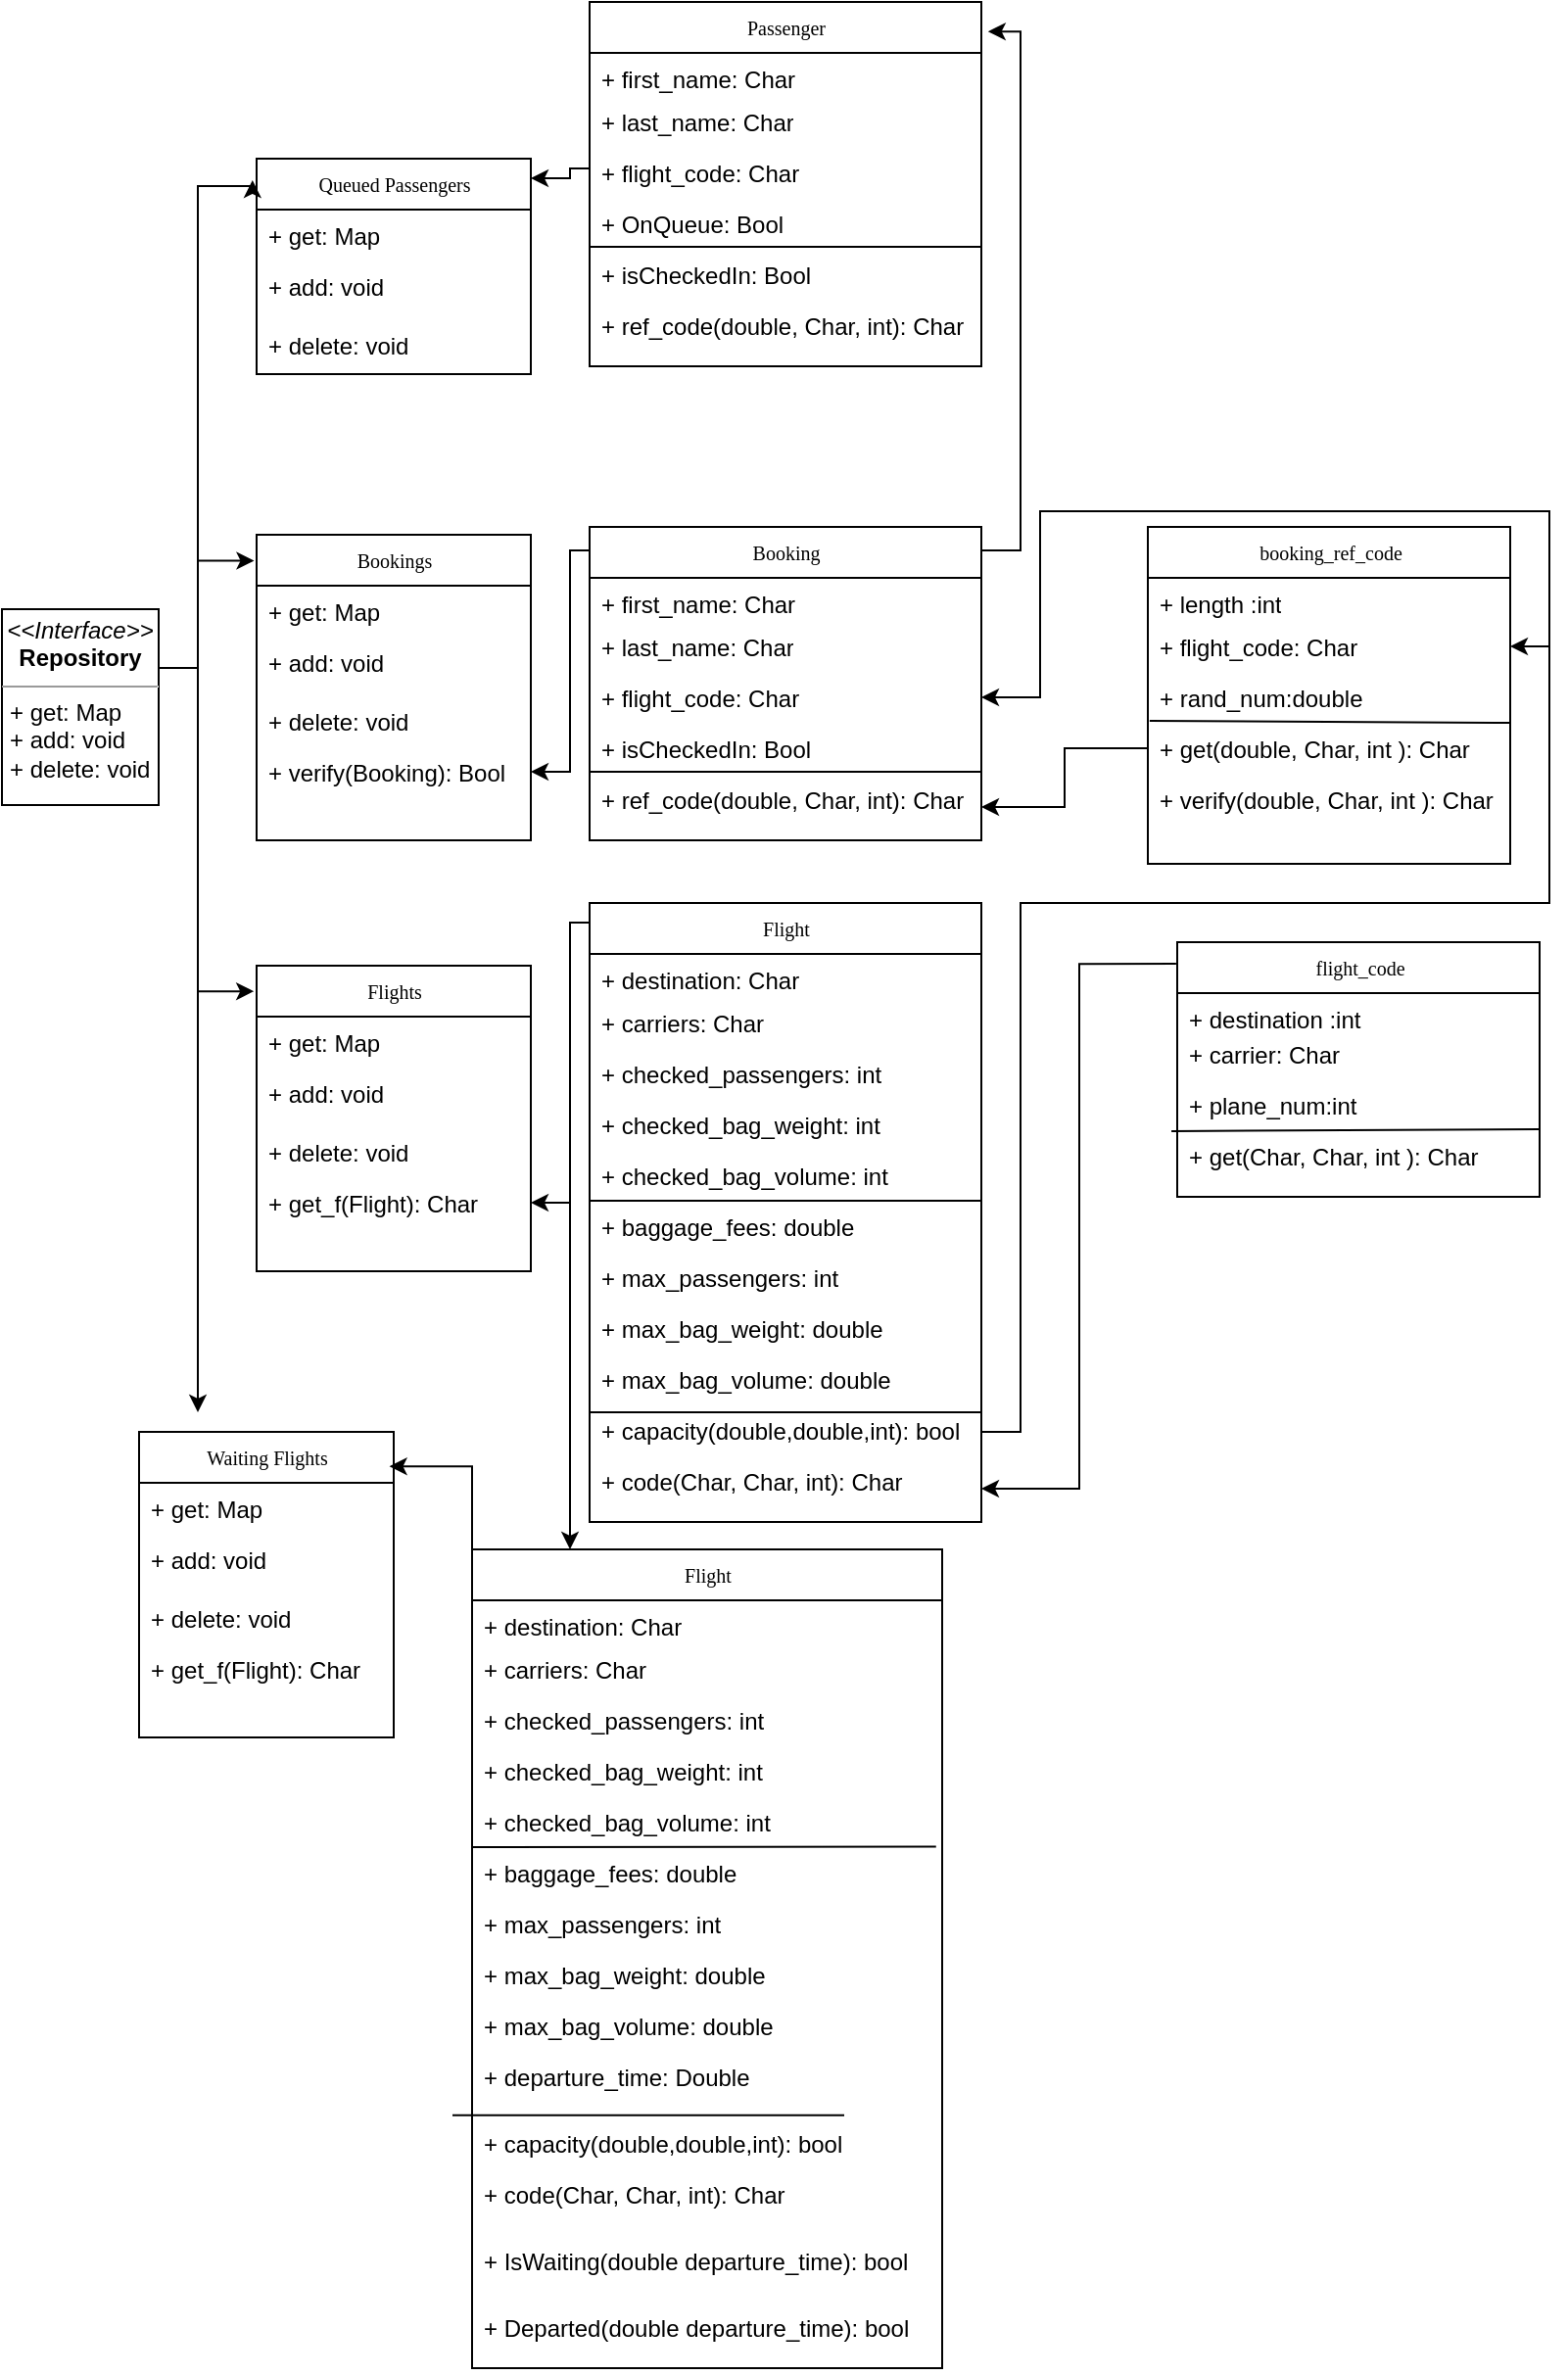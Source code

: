 <mxfile version="24.0.5" type="github">
  <diagram name="Page-1" id="c4acf3e9-155e-7222-9cf6-157b1a14988f">
    <mxGraphModel dx="2680" dy="1183" grid="1" gridSize="10" guides="1" tooltips="1" connect="1" arrows="1" fold="1" page="1" pageScale="1" pageWidth="850" pageHeight="1100" background="none" math="0" shadow="0">
      <root>
        <mxCell id="0" />
        <mxCell id="1" parent="0" />
        <mxCell id="17acba5748e5396b-20" value="Bookings" style="swimlane;html=1;fontStyle=0;childLayout=stackLayout;horizontal=1;startSize=26;fillColor=none;horizontalStack=0;resizeParent=1;resizeLast=0;collapsible=1;marginBottom=0;swimlaneFillColor=#ffffff;rounded=0;shadow=0;comic=0;labelBackgroundColor=none;strokeWidth=1;fontFamily=Verdana;fontSize=10;align=center;" parent="1" vertex="1">
          <mxGeometry x="140" y="322" width="140" height="156" as="geometry" />
        </mxCell>
        <mxCell id="17acba5748e5396b-24" value="+ get: Map" style="text;html=1;strokeColor=none;fillColor=none;align=left;verticalAlign=top;spacingLeft=4;spacingRight=4;whiteSpace=wrap;overflow=hidden;rotatable=0;points=[[0,0.5],[1,0.5]];portConstraint=eastwest;" parent="17acba5748e5396b-20" vertex="1">
          <mxGeometry y="26" width="140" height="26" as="geometry" />
        </mxCell>
        <mxCell id="17acba5748e5396b-26" value="+ add: void&amp;nbsp;" style="text;html=1;strokeColor=none;fillColor=none;align=left;verticalAlign=top;spacingLeft=4;spacingRight=4;whiteSpace=wrap;overflow=hidden;rotatable=0;points=[[0,0.5],[1,0.5]];portConstraint=eastwest;" parent="17acba5748e5396b-20" vertex="1">
          <mxGeometry y="52" width="140" height="30" as="geometry" />
        </mxCell>
        <mxCell id="sd9aR1y3l03FeJ3WjGJI-2" value="+ delete: void&amp;nbsp;" style="text;html=1;strokeColor=none;fillColor=none;align=left;verticalAlign=top;spacingLeft=4;spacingRight=4;whiteSpace=wrap;overflow=hidden;rotatable=0;points=[[0,0.5],[1,0.5]];portConstraint=eastwest;" parent="17acba5748e5396b-20" vertex="1">
          <mxGeometry y="82" width="140" height="26" as="geometry" />
        </mxCell>
        <mxCell id="sd9aR1y3l03FeJ3WjGJI-26" value="+ verify(Booking): Bool&amp;nbsp;" style="text;html=1;strokeColor=none;fillColor=none;align=left;verticalAlign=top;spacingLeft=4;spacingRight=4;whiteSpace=wrap;overflow=hidden;rotatable=0;points=[[0,0.5],[1,0.5]];portConstraint=eastwest;" parent="17acba5748e5396b-20" vertex="1">
          <mxGeometry y="108" width="140" height="26" as="geometry" />
        </mxCell>
        <mxCell id="5d2195bd80daf111-26" style="edgeStyle=orthogonalEdgeStyle;rounded=0;html=1;dashed=1;labelBackgroundColor=none;startFill=0;endArrow=open;endFill=0;endSize=10;fontFamily=Verdana;fontSize=10;" parent="1" edge="1">
          <mxGeometry relative="1" as="geometry">
            <Array as="points" />
            <mxPoint x="640" y="300" as="sourcePoint" />
          </mxGeometry>
        </mxCell>
        <mxCell id="sd9aR1y3l03FeJ3WjGJI-22" style="edgeStyle=orthogonalEdgeStyle;rounded=0;orthogonalLoop=1;jettySize=auto;html=1;exitX=1;exitY=0.25;exitDx=0;exitDy=0;entryX=-0.009;entryY=0.085;entryDx=0;entryDy=0;entryPerimeter=0;" parent="1" source="5d2195bd80daf111-18" target="17acba5748e5396b-20" edge="1">
          <mxGeometry relative="1" as="geometry">
            <Array as="points">
              <mxPoint x="90" y="390" />
              <mxPoint x="110" y="390" />
              <mxPoint x="110" y="335" />
            </Array>
          </mxGeometry>
        </mxCell>
        <mxCell id="5d2195bd80daf111-18" value="&lt;p style=&quot;margin:0px;margin-top:4px;text-align:center;&quot;&gt;&lt;i&gt;&amp;lt;&amp;lt;Interface&amp;gt;&amp;gt;&lt;/i&gt;&lt;br&gt;&lt;b&gt;Repository&lt;br&gt;&lt;/b&gt;&lt;/p&gt;&lt;hr size=&quot;1&quot;&gt;&lt;p style=&quot;margin:0px;margin-left:4px;&quot;&gt;+ get: Map&amp;nbsp;&lt;br&gt;+ add: void&lt;/p&gt;&lt;p style=&quot;margin:0px;margin-left:4px;&quot;&gt;+ delete: void&amp;nbsp;&lt;/p&gt;" style="verticalAlign=top;align=left;overflow=fill;fontSize=12;fontFamily=Helvetica;html=1;rounded=0;shadow=0;comic=0;labelBackgroundColor=none;strokeWidth=1" parent="1" vertex="1">
          <mxGeometry x="10" y="360" width="80" height="100" as="geometry" />
        </mxCell>
        <mxCell id="sd9aR1y3l03FeJ3WjGJI-21" style="edgeStyle=orthogonalEdgeStyle;rounded=0;orthogonalLoop=1;jettySize=auto;html=1;exitX=0;exitY=0;exitDx=0;exitDy=0;entryX=1;entryY=0.5;entryDx=0;entryDy=0;" parent="1" source="sd9aR1y3l03FeJ3WjGJI-3" target="sd9aR1y3l03FeJ3WjGJI-26" edge="1">
          <mxGeometry relative="1" as="geometry">
            <mxPoint x="280.0" y="359" as="targetPoint" />
            <Array as="points">
              <mxPoint x="310" y="330" />
              <mxPoint x="300" y="330" />
              <mxPoint x="300" y="443" />
            </Array>
          </mxGeometry>
        </mxCell>
        <mxCell id="sd9aR1y3l03FeJ3WjGJI-3" value="Booking" style="swimlane;html=1;fontStyle=0;childLayout=stackLayout;horizontal=1;startSize=26;fillColor=none;horizontalStack=0;resizeParent=1;resizeLast=0;collapsible=1;marginBottom=0;swimlaneFillColor=#ffffff;rounded=0;shadow=0;comic=0;labelBackgroundColor=none;strokeWidth=1;fontFamily=Verdana;fontSize=10;align=center;" parent="1" vertex="1">
          <mxGeometry x="310" y="318" width="200" height="160" as="geometry" />
        </mxCell>
        <mxCell id="sd9aR1y3l03FeJ3WjGJI-4" value="+ first_name: Char" style="text;html=1;strokeColor=none;fillColor=none;align=left;verticalAlign=top;spacingLeft=4;spacingRight=4;whiteSpace=wrap;overflow=hidden;rotatable=0;points=[[0,0.5],[1,0.5]];portConstraint=eastwest;" parent="sd9aR1y3l03FeJ3WjGJI-3" vertex="1">
          <mxGeometry y="26" width="200" height="22" as="geometry" />
        </mxCell>
        <mxCell id="sd9aR1y3l03FeJ3WjGJI-5" value="+ last_name: Char" style="text;html=1;strokeColor=none;fillColor=none;align=left;verticalAlign=top;spacingLeft=4;spacingRight=4;whiteSpace=wrap;overflow=hidden;rotatable=0;points=[[0,0.5],[1,0.5]];portConstraint=eastwest;" parent="sd9aR1y3l03FeJ3WjGJI-3" vertex="1">
          <mxGeometry y="48" width="200" height="26" as="geometry" />
        </mxCell>
        <mxCell id="sd9aR1y3l03FeJ3WjGJI-6" value="+ flight_code: Char&amp;nbsp;" style="text;html=1;strokeColor=none;fillColor=none;align=left;verticalAlign=top;spacingLeft=4;spacingRight=4;whiteSpace=wrap;overflow=hidden;rotatable=0;points=[[0,0.5],[1,0.5]];portConstraint=eastwest;" parent="sd9aR1y3l03FeJ3WjGJI-3" vertex="1">
          <mxGeometry y="74" width="200" height="26" as="geometry" />
        </mxCell>
        <mxCell id="sd9aR1y3l03FeJ3WjGJI-7" value="+ isCheckedIn: Bool&amp;nbsp;" style="text;html=1;strokeColor=none;fillColor=none;align=left;verticalAlign=top;spacingLeft=4;spacingRight=4;whiteSpace=wrap;overflow=hidden;rotatable=0;points=[[0,0.5],[1,0.5]];portConstraint=eastwest;" parent="sd9aR1y3l03FeJ3WjGJI-3" vertex="1">
          <mxGeometry y="100" width="200" height="26" as="geometry" />
        </mxCell>
        <mxCell id="sd9aR1y3l03FeJ3WjGJI-65" value="" style="endArrow=none;html=1;rounded=0;" parent="sd9aR1y3l03FeJ3WjGJI-3" edge="1">
          <mxGeometry width="50" height="50" relative="1" as="geometry">
            <mxPoint y="125" as="sourcePoint" />
            <mxPoint x="200" y="125" as="targetPoint" />
          </mxGeometry>
        </mxCell>
        <mxCell id="sd9aR1y3l03FeJ3WjGJI-8" value="+ ref_code(double, Char, int): Char&amp;nbsp;" style="text;html=1;strokeColor=none;fillColor=none;align=left;verticalAlign=top;spacingLeft=4;spacingRight=4;whiteSpace=wrap;overflow=hidden;rotatable=0;points=[[0,0.5],[1,0.5]];portConstraint=eastwest;" parent="sd9aR1y3l03FeJ3WjGJI-3" vertex="1">
          <mxGeometry y="126" width="200" height="34" as="geometry" />
        </mxCell>
        <mxCell id="sd9aR1y3l03FeJ3WjGJI-12" value="booking_ref_code" style="swimlane;html=1;fontStyle=0;childLayout=stackLayout;horizontal=1;startSize=26;fillColor=none;horizontalStack=0;resizeParent=1;resizeLast=0;collapsible=1;marginBottom=0;swimlaneFillColor=#ffffff;rounded=0;shadow=0;comic=0;labelBackgroundColor=none;strokeWidth=1;fontFamily=Verdana;fontSize=10;align=center;" parent="1" vertex="1">
          <mxGeometry x="595" y="318" width="185" height="172" as="geometry" />
        </mxCell>
        <mxCell id="sd9aR1y3l03FeJ3WjGJI-13" value="+ length :int" style="text;html=1;strokeColor=none;fillColor=none;align=left;verticalAlign=top;spacingLeft=4;spacingRight=4;whiteSpace=wrap;overflow=hidden;rotatable=0;points=[[0,0.5],[1,0.5]];portConstraint=eastwest;" parent="sd9aR1y3l03FeJ3WjGJI-12" vertex="1">
          <mxGeometry y="26" width="185" height="22" as="geometry" />
        </mxCell>
        <mxCell id="sd9aR1y3l03FeJ3WjGJI-14" value="+ flight_code: Char&amp;nbsp;" style="text;html=1;strokeColor=none;fillColor=none;align=left;verticalAlign=top;spacingLeft=4;spacingRight=4;whiteSpace=wrap;overflow=hidden;rotatable=0;points=[[0,0.5],[1,0.5]];portConstraint=eastwest;" parent="sd9aR1y3l03FeJ3WjGJI-12" vertex="1">
          <mxGeometry y="48" width="185" height="26" as="geometry" />
        </mxCell>
        <mxCell id="sd9aR1y3l03FeJ3WjGJI-15" value="+ rand_num:double&amp;nbsp;" style="text;html=1;strokeColor=none;fillColor=none;align=left;verticalAlign=top;spacingLeft=4;spacingRight=4;whiteSpace=wrap;overflow=hidden;rotatable=0;points=[[0,0.5],[1,0.5]];portConstraint=eastwest;" parent="sd9aR1y3l03FeJ3WjGJI-12" vertex="1">
          <mxGeometry y="74" width="185" height="26" as="geometry" />
        </mxCell>
        <mxCell id="sd9aR1y3l03FeJ3WjGJI-66" value="" style="endArrow=none;html=1;rounded=0;exitX=0.005;exitY=-0.038;exitDx=0;exitDy=0;exitPerimeter=0;" parent="sd9aR1y3l03FeJ3WjGJI-12" source="sd9aR1y3l03FeJ3WjGJI-16" edge="1">
          <mxGeometry width="50" height="50" relative="1" as="geometry">
            <mxPoint x="-15" y="100" as="sourcePoint" />
            <mxPoint x="185" y="100" as="targetPoint" />
          </mxGeometry>
        </mxCell>
        <mxCell id="sd9aR1y3l03FeJ3WjGJI-16" value="+ get(double, Char, int ): Char&amp;nbsp;" style="text;html=1;strokeColor=none;fillColor=none;align=left;verticalAlign=top;spacingLeft=4;spacingRight=4;whiteSpace=wrap;overflow=hidden;rotatable=0;points=[[0,0.5],[1,0.5]];portConstraint=eastwest;" parent="sd9aR1y3l03FeJ3WjGJI-12" vertex="1">
          <mxGeometry y="100" width="185" height="26" as="geometry" />
        </mxCell>
        <mxCell id="sd9aR1y3l03FeJ3WjGJI-25" value="+ verify(double, Char, int ): Char&amp;nbsp;" style="text;html=1;strokeColor=none;fillColor=none;align=left;verticalAlign=top;spacingLeft=4;spacingRight=4;whiteSpace=wrap;overflow=hidden;rotatable=0;points=[[0,0.5],[1,0.5]];portConstraint=eastwest;" parent="sd9aR1y3l03FeJ3WjGJI-12" vertex="1">
          <mxGeometry y="126" width="185" height="26" as="geometry" />
        </mxCell>
        <mxCell id="sd9aR1y3l03FeJ3WjGJI-20" style="edgeStyle=orthogonalEdgeStyle;rounded=0;orthogonalLoop=1;jettySize=auto;html=1;exitX=0;exitY=0.5;exitDx=0;exitDy=0;entryX=1;entryY=0.5;entryDx=0;entryDy=0;" parent="1" source="sd9aR1y3l03FeJ3WjGJI-16" target="sd9aR1y3l03FeJ3WjGJI-8" edge="1">
          <mxGeometry relative="1" as="geometry" />
        </mxCell>
        <mxCell id="sd9aR1y3l03FeJ3WjGJI-32" value="Flights" style="swimlane;html=1;fontStyle=0;childLayout=stackLayout;horizontal=1;startSize=26;fillColor=none;horizontalStack=0;resizeParent=1;resizeLast=0;collapsible=1;marginBottom=0;swimlaneFillColor=#ffffff;rounded=0;shadow=0;comic=0;labelBackgroundColor=none;strokeWidth=1;fontFamily=Verdana;fontSize=10;align=center;" parent="1" vertex="1">
          <mxGeometry x="140" y="542" width="140" height="156" as="geometry" />
        </mxCell>
        <mxCell id="sd9aR1y3l03FeJ3WjGJI-33" value="+ get: Map" style="text;html=1;strokeColor=none;fillColor=none;align=left;verticalAlign=top;spacingLeft=4;spacingRight=4;whiteSpace=wrap;overflow=hidden;rotatable=0;points=[[0,0.5],[1,0.5]];portConstraint=eastwest;" parent="sd9aR1y3l03FeJ3WjGJI-32" vertex="1">
          <mxGeometry y="26" width="140" height="26" as="geometry" />
        </mxCell>
        <mxCell id="sd9aR1y3l03FeJ3WjGJI-34" value="+ add: void&amp;nbsp;" style="text;html=1;strokeColor=none;fillColor=none;align=left;verticalAlign=top;spacingLeft=4;spacingRight=4;whiteSpace=wrap;overflow=hidden;rotatable=0;points=[[0,0.5],[1,0.5]];portConstraint=eastwest;" parent="sd9aR1y3l03FeJ3WjGJI-32" vertex="1">
          <mxGeometry y="52" width="140" height="30" as="geometry" />
        </mxCell>
        <mxCell id="sd9aR1y3l03FeJ3WjGJI-35" value="+ delete: void&amp;nbsp;" style="text;html=1;strokeColor=none;fillColor=none;align=left;verticalAlign=top;spacingLeft=4;spacingRight=4;whiteSpace=wrap;overflow=hidden;rotatable=0;points=[[0,0.5],[1,0.5]];portConstraint=eastwest;" parent="sd9aR1y3l03FeJ3WjGJI-32" vertex="1">
          <mxGeometry y="82" width="140" height="26" as="geometry" />
        </mxCell>
        <mxCell id="sd9aR1y3l03FeJ3WjGJI-36" value="+ get_f(Flight): Char&amp;nbsp;" style="text;html=1;strokeColor=none;fillColor=none;align=left;verticalAlign=top;spacingLeft=4;spacingRight=4;whiteSpace=wrap;overflow=hidden;rotatable=0;points=[[0,0.5],[1,0.5]];portConstraint=eastwest;" parent="sd9aR1y3l03FeJ3WjGJI-32" vertex="1">
          <mxGeometry y="108" width="140" height="26" as="geometry" />
        </mxCell>
        <mxCell id="sd9aR1y3l03FeJ3WjGJI-37" style="edgeStyle=orthogonalEdgeStyle;rounded=0;orthogonalLoop=1;jettySize=auto;html=1;exitX=0;exitY=0.045;exitDx=0;exitDy=0;entryX=1;entryY=0.5;entryDx=0;entryDy=0;exitPerimeter=0;" parent="1" source="sd9aR1y3l03FeJ3WjGJI-38" target="sd9aR1y3l03FeJ3WjGJI-36" edge="1">
          <mxGeometry relative="1" as="geometry">
            <mxPoint x="280.0" y="421" as="targetPoint" />
            <Array as="points">
              <mxPoint x="300" y="520" />
              <mxPoint x="300" y="663" />
            </Array>
          </mxGeometry>
        </mxCell>
        <mxCell id="sd9aR1y3l03FeJ3WjGJI-38" value="Flight" style="swimlane;html=1;fontStyle=0;childLayout=stackLayout;horizontal=1;startSize=26;fillColor=none;horizontalStack=0;resizeParent=1;resizeLast=0;collapsible=1;marginBottom=0;swimlaneFillColor=#ffffff;rounded=0;shadow=0;comic=0;labelBackgroundColor=none;strokeWidth=1;fontFamily=Verdana;fontSize=10;align=center;" parent="1" vertex="1">
          <mxGeometry x="310" y="510" width="200" height="316" as="geometry" />
        </mxCell>
        <mxCell id="sd9aR1y3l03FeJ3WjGJI-39" value="+ destination&lt;span style=&quot;background-color: initial;&quot;&gt;: Char&lt;/span&gt;" style="text;html=1;strokeColor=none;fillColor=none;align=left;verticalAlign=top;spacingLeft=4;spacingRight=4;whiteSpace=wrap;overflow=hidden;rotatable=0;points=[[0,0.5],[1,0.5]];portConstraint=eastwest;" parent="sd9aR1y3l03FeJ3WjGJI-38" vertex="1">
          <mxGeometry y="26" width="200" height="22" as="geometry" />
        </mxCell>
        <mxCell id="sd9aR1y3l03FeJ3WjGJI-40" value="+ carriers: Char" style="text;html=1;strokeColor=none;fillColor=none;align=left;verticalAlign=top;spacingLeft=4;spacingRight=4;whiteSpace=wrap;overflow=hidden;rotatable=0;points=[[0,0.5],[1,0.5]];portConstraint=eastwest;" parent="sd9aR1y3l03FeJ3WjGJI-38" vertex="1">
          <mxGeometry y="48" width="200" height="26" as="geometry" />
        </mxCell>
        <mxCell id="sd9aR1y3l03FeJ3WjGJI-89" value="+ checked_passengers&lt;span style=&quot;background-color: initial;&quot;&gt;: int&amp;nbsp;&lt;/span&gt;" style="text;html=1;strokeColor=none;fillColor=none;align=left;verticalAlign=top;spacingLeft=4;spacingRight=4;whiteSpace=wrap;overflow=hidden;rotatable=0;points=[[0,0.5],[1,0.5]];portConstraint=eastwest;" parent="sd9aR1y3l03FeJ3WjGJI-38" vertex="1">
          <mxGeometry y="74" width="200" height="26" as="geometry" />
        </mxCell>
        <mxCell id="sd9aR1y3l03FeJ3WjGJI-90" value="+ checked_bag_weight&lt;span style=&quot;background-color: initial;&quot;&gt;: int&amp;nbsp;&lt;/span&gt;" style="text;html=1;strokeColor=none;fillColor=none;align=left;verticalAlign=top;spacingLeft=4;spacingRight=4;whiteSpace=wrap;overflow=hidden;rotatable=0;points=[[0,0.5],[1,0.5]];portConstraint=eastwest;" parent="sd9aR1y3l03FeJ3WjGJI-38" vertex="1">
          <mxGeometry y="100" width="200" height="26" as="geometry" />
        </mxCell>
        <mxCell id="sd9aR1y3l03FeJ3WjGJI-96" value="+ checked_bag_volume&lt;span style=&quot;background-color: initial;&quot;&gt;: int&amp;nbsp;&lt;/span&gt;" style="text;html=1;strokeColor=none;fillColor=none;align=left;verticalAlign=top;spacingLeft=4;spacingRight=4;whiteSpace=wrap;overflow=hidden;rotatable=0;points=[[0,0.5],[1,0.5]];portConstraint=eastwest;" parent="sd9aR1y3l03FeJ3WjGJI-38" vertex="1">
          <mxGeometry y="126" width="200" height="26" as="geometry" />
        </mxCell>
        <mxCell id="sd9aR1y3l03FeJ3WjGJI-91" value="+ baggage_fees&lt;span style=&quot;background-color: initial;&quot;&gt;: double&amp;nbsp;&lt;/span&gt;" style="text;html=1;strokeColor=none;fillColor=none;align=left;verticalAlign=top;spacingLeft=4;spacingRight=4;whiteSpace=wrap;overflow=hidden;rotatable=0;points=[[0,0.5],[1,0.5]];portConstraint=eastwest;" parent="sd9aR1y3l03FeJ3WjGJI-38" vertex="1">
          <mxGeometry y="152" width="200" height="26" as="geometry" />
        </mxCell>
        <mxCell id="sd9aR1y3l03FeJ3WjGJI-41" value="+&amp;nbsp;max_passengers&lt;span style=&quot;background-color: initial;&quot;&gt;: int&amp;nbsp;&lt;/span&gt;" style="text;html=1;strokeColor=none;fillColor=none;align=left;verticalAlign=top;spacingLeft=4;spacingRight=4;whiteSpace=wrap;overflow=hidden;rotatable=0;points=[[0,0.5],[1,0.5]];portConstraint=eastwest;" parent="sd9aR1y3l03FeJ3WjGJI-38" vertex="1">
          <mxGeometry y="178" width="200" height="26" as="geometry" />
        </mxCell>
        <mxCell id="sd9aR1y3l03FeJ3WjGJI-53" value="+&amp;nbsp;max_bag_weight&lt;span style=&quot;background-color: initial;&quot;&gt;: double&amp;nbsp;&lt;/span&gt;" style="text;html=1;strokeColor=none;fillColor=none;align=left;verticalAlign=top;spacingLeft=4;spacingRight=4;whiteSpace=wrap;overflow=hidden;rotatable=0;points=[[0,0.5],[1,0.5]];portConstraint=eastwest;" parent="sd9aR1y3l03FeJ3WjGJI-38" vertex="1">
          <mxGeometry y="204" width="200" height="26" as="geometry" />
        </mxCell>
        <mxCell id="sd9aR1y3l03FeJ3WjGJI-42" value="+&amp;nbsp;max_bag_volume&lt;span style=&quot;background-color: initial;&quot;&gt;: double&amp;nbsp;&lt;/span&gt;" style="text;html=1;strokeColor=none;fillColor=none;align=left;verticalAlign=top;spacingLeft=4;spacingRight=4;whiteSpace=wrap;overflow=hidden;rotatable=0;points=[[0,0.5],[1,0.5]];portConstraint=eastwest;" parent="sd9aR1y3l03FeJ3WjGJI-38" vertex="1">
          <mxGeometry y="230" width="200" height="26" as="geometry" />
        </mxCell>
        <mxCell id="sd9aR1y3l03FeJ3WjGJI-64" value="" style="endArrow=none;html=1;rounded=0;" parent="sd9aR1y3l03FeJ3WjGJI-38" edge="1">
          <mxGeometry width="50" height="50" relative="1" as="geometry">
            <mxPoint y="260" as="sourcePoint" />
            <mxPoint x="200" y="260" as="targetPoint" />
          </mxGeometry>
        </mxCell>
        <mxCell id="sd9aR1y3l03FeJ3WjGJI-62" value="+ capacity(double,double,int)&lt;span style=&quot;background-color: initial;&quot;&gt;: bool&amp;nbsp;&lt;/span&gt;" style="text;html=1;strokeColor=none;fillColor=none;align=left;verticalAlign=top;spacingLeft=4;spacingRight=4;whiteSpace=wrap;overflow=hidden;rotatable=0;points=[[0,0.5],[1,0.5]];portConstraint=eastwest;" parent="sd9aR1y3l03FeJ3WjGJI-38" vertex="1">
          <mxGeometry y="256" width="200" height="26" as="geometry" />
        </mxCell>
        <mxCell id="sd9aR1y3l03FeJ3WjGJI-63" value="" style="endArrow=none;html=1;rounded=0;" parent="sd9aR1y3l03FeJ3WjGJI-38" edge="1">
          <mxGeometry width="50" height="50" relative="1" as="geometry">
            <mxPoint y="152" as="sourcePoint" />
            <mxPoint x="200" y="152" as="targetPoint" />
          </mxGeometry>
        </mxCell>
        <mxCell id="sd9aR1y3l03FeJ3WjGJI-43" value="+ code(Char, Char, int): Char&amp;nbsp;" style="text;html=1;strokeColor=none;fillColor=none;align=left;verticalAlign=top;spacingLeft=4;spacingRight=4;whiteSpace=wrap;overflow=hidden;rotatable=0;points=[[0,0.5],[1,0.5]];portConstraint=eastwest;" parent="sd9aR1y3l03FeJ3WjGJI-38" vertex="1">
          <mxGeometry y="282" width="200" height="34" as="geometry" />
        </mxCell>
        <mxCell id="sd9aR1y3l03FeJ3WjGJI-50" style="edgeStyle=orthogonalEdgeStyle;rounded=0;orthogonalLoop=1;jettySize=auto;html=1;exitX=1;exitY=0.25;exitDx=0;exitDy=0;entryX=-0.01;entryY=0.084;entryDx=0;entryDy=0;entryPerimeter=0;" parent="1" source="5d2195bd80daf111-18" target="sd9aR1y3l03FeJ3WjGJI-32" edge="1">
          <mxGeometry relative="1" as="geometry">
            <mxPoint x="100" y="454" as="sourcePoint" />
            <mxPoint x="150" y="427" as="targetPoint" />
            <Array as="points">
              <mxPoint x="90" y="390" />
              <mxPoint x="110" y="390" />
              <mxPoint x="110" y="555" />
            </Array>
          </mxGeometry>
        </mxCell>
        <mxCell id="sd9aR1y3l03FeJ3WjGJI-52" style="edgeStyle=orthogonalEdgeStyle;rounded=0;orthogonalLoop=1;jettySize=auto;html=1;entryX=1;entryY=0.5;entryDx=0;entryDy=0;exitX=1;exitY=0.176;exitDx=0;exitDy=0;exitPerimeter=0;" parent="1" source="sd9aR1y3l03FeJ3WjGJI-43" target="sd9aR1y3l03FeJ3WjGJI-14" edge="1">
          <mxGeometry relative="1" as="geometry">
            <mxPoint x="780" y="650" as="sourcePoint" />
            <Array as="points">
              <mxPoint x="510" y="780" />
              <mxPoint x="530" y="780" />
              <mxPoint x="530" y="510" />
              <mxPoint x="800" y="510" />
              <mxPoint x="800" y="379" />
            </Array>
          </mxGeometry>
        </mxCell>
        <mxCell id="sd9aR1y3l03FeJ3WjGJI-54" value="flight_code" style="swimlane;html=1;fontStyle=0;childLayout=stackLayout;horizontal=1;startSize=26;fillColor=none;horizontalStack=0;resizeParent=1;resizeLast=0;collapsible=1;marginBottom=0;swimlaneFillColor=#ffffff;rounded=0;shadow=0;comic=0;labelBackgroundColor=none;strokeWidth=1;fontFamily=Verdana;fontSize=10;align=center;" parent="1" vertex="1">
          <mxGeometry x="610" y="530" width="185" height="130" as="geometry" />
        </mxCell>
        <mxCell id="sd9aR1y3l03FeJ3WjGJI-55" value="+ destination :int" style="text;html=1;strokeColor=none;fillColor=none;align=left;verticalAlign=top;spacingLeft=4;spacingRight=4;whiteSpace=wrap;overflow=hidden;rotatable=0;points=[[0,0.5],[1,0.5]];portConstraint=eastwest;" parent="sd9aR1y3l03FeJ3WjGJI-54" vertex="1">
          <mxGeometry y="26" width="185" height="18" as="geometry" />
        </mxCell>
        <mxCell id="sd9aR1y3l03FeJ3WjGJI-56" value="+ carrier: Char&amp;nbsp;" style="text;html=1;strokeColor=none;fillColor=none;align=left;verticalAlign=top;spacingLeft=4;spacingRight=4;whiteSpace=wrap;overflow=hidden;rotatable=0;points=[[0,0.5],[1,0.5]];portConstraint=eastwest;" parent="sd9aR1y3l03FeJ3WjGJI-54" vertex="1">
          <mxGeometry y="44" width="185" height="26" as="geometry" />
        </mxCell>
        <mxCell id="sd9aR1y3l03FeJ3WjGJI-57" value="+ plane_num:int&amp;nbsp;" style="text;html=1;strokeColor=none;fillColor=none;align=left;verticalAlign=top;spacingLeft=4;spacingRight=4;whiteSpace=wrap;overflow=hidden;rotatable=0;points=[[0,0.5],[1,0.5]];portConstraint=eastwest;" parent="sd9aR1y3l03FeJ3WjGJI-54" vertex="1">
          <mxGeometry y="70" width="185" height="26" as="geometry" />
        </mxCell>
        <mxCell id="sd9aR1y3l03FeJ3WjGJI-67" value="" style="endArrow=none;html=1;rounded=0;exitX=-0.016;exitY=0.019;exitDx=0;exitDy=0;exitPerimeter=0;" parent="sd9aR1y3l03FeJ3WjGJI-54" source="sd9aR1y3l03FeJ3WjGJI-58" edge="1">
          <mxGeometry width="50" height="50" relative="1" as="geometry">
            <mxPoint x="-15" y="95.5" as="sourcePoint" />
            <mxPoint x="185" y="95.5" as="targetPoint" />
          </mxGeometry>
        </mxCell>
        <mxCell id="sd9aR1y3l03FeJ3WjGJI-58" value="+ get(Char, Char, int ): Char&amp;nbsp;" style="text;html=1;strokeColor=none;fillColor=none;align=left;verticalAlign=top;spacingLeft=4;spacingRight=4;whiteSpace=wrap;overflow=hidden;rotatable=0;points=[[0,0.5],[1,0.5]];portConstraint=eastwest;" parent="sd9aR1y3l03FeJ3WjGJI-54" vertex="1">
          <mxGeometry y="96" width="185" height="26" as="geometry" />
        </mxCell>
        <mxCell id="sd9aR1y3l03FeJ3WjGJI-60" style="edgeStyle=orthogonalEdgeStyle;rounded=0;orthogonalLoop=1;jettySize=auto;html=1;exitX=-0.003;exitY=0.085;exitDx=0;exitDy=0;entryX=1;entryY=0.5;entryDx=0;entryDy=0;exitPerimeter=0;" parent="1" source="sd9aR1y3l03FeJ3WjGJI-54" target="sd9aR1y3l03FeJ3WjGJI-43" edge="1">
          <mxGeometry relative="1" as="geometry">
            <mxPoint x="595" y="489" as="sourcePoint" />
          </mxGeometry>
        </mxCell>
        <mxCell id="sd9aR1y3l03FeJ3WjGJI-61" style="edgeStyle=orthogonalEdgeStyle;rounded=0;orthogonalLoop=1;jettySize=auto;html=1;exitX=1;exitY=0.5;exitDx=0;exitDy=0;entryX=1;entryY=0.5;entryDx=0;entryDy=0;" parent="1" source="sd9aR1y3l03FeJ3WjGJI-43" target="sd9aR1y3l03FeJ3WjGJI-6" edge="1">
          <mxGeometry relative="1" as="geometry">
            <Array as="points">
              <mxPoint x="510" y="780" />
              <mxPoint x="530" y="780" />
              <mxPoint x="530" y="510" />
              <mxPoint x="800" y="510" />
              <mxPoint x="800" y="310" />
              <mxPoint x="540" y="310" />
              <mxPoint x="540" y="405" />
            </Array>
          </mxGeometry>
        </mxCell>
        <mxCell id="xB9QCmjPJtOc3La_OrAB-1" value="Queued Passengers" style="swimlane;html=1;fontStyle=0;childLayout=stackLayout;horizontal=1;startSize=26;fillColor=none;horizontalStack=0;resizeParent=1;resizeLast=0;collapsible=1;marginBottom=0;swimlaneFillColor=#ffffff;rounded=0;shadow=0;comic=0;labelBackgroundColor=none;strokeWidth=1;fontFamily=Verdana;fontSize=10;align=center;" vertex="1" parent="1">
          <mxGeometry x="140" y="130" width="140" height="110" as="geometry" />
        </mxCell>
        <mxCell id="xB9QCmjPJtOc3La_OrAB-2" value="+ get: Map" style="text;html=1;strokeColor=none;fillColor=none;align=left;verticalAlign=top;spacingLeft=4;spacingRight=4;whiteSpace=wrap;overflow=hidden;rotatable=0;points=[[0,0.5],[1,0.5]];portConstraint=eastwest;" vertex="1" parent="xB9QCmjPJtOc3La_OrAB-1">
          <mxGeometry y="26" width="140" height="26" as="geometry" />
        </mxCell>
        <mxCell id="xB9QCmjPJtOc3La_OrAB-3" value="+ add: void&amp;nbsp;" style="text;html=1;strokeColor=none;fillColor=none;align=left;verticalAlign=top;spacingLeft=4;spacingRight=4;whiteSpace=wrap;overflow=hidden;rotatable=0;points=[[0,0.5],[1,0.5]];portConstraint=eastwest;" vertex="1" parent="xB9QCmjPJtOc3La_OrAB-1">
          <mxGeometry y="52" width="140" height="30" as="geometry" />
        </mxCell>
        <mxCell id="xB9QCmjPJtOc3La_OrAB-4" value="+ delete: void&amp;nbsp;" style="text;html=1;strokeColor=none;fillColor=none;align=left;verticalAlign=top;spacingLeft=4;spacingRight=4;whiteSpace=wrap;overflow=hidden;rotatable=0;points=[[0,0.5],[1,0.5]];portConstraint=eastwest;" vertex="1" parent="xB9QCmjPJtOc3La_OrAB-1">
          <mxGeometry y="82" width="140" height="26" as="geometry" />
        </mxCell>
        <mxCell id="xB9QCmjPJtOc3La_OrAB-6" value="Passenger" style="swimlane;html=1;fontStyle=0;childLayout=stackLayout;horizontal=1;startSize=26;fillColor=none;horizontalStack=0;resizeParent=1;resizeLast=0;collapsible=1;marginBottom=0;swimlaneFillColor=#ffffff;rounded=0;shadow=0;comic=0;labelBackgroundColor=none;strokeWidth=1;fontFamily=Verdana;fontSize=10;align=center;" vertex="1" parent="1">
          <mxGeometry x="310" y="50" width="200" height="186" as="geometry" />
        </mxCell>
        <mxCell id="xB9QCmjPJtOc3La_OrAB-7" value="+ first_name: Char" style="text;html=1;strokeColor=none;fillColor=none;align=left;verticalAlign=top;spacingLeft=4;spacingRight=4;whiteSpace=wrap;overflow=hidden;rotatable=0;points=[[0,0.5],[1,0.5]];portConstraint=eastwest;" vertex="1" parent="xB9QCmjPJtOc3La_OrAB-6">
          <mxGeometry y="26" width="200" height="22" as="geometry" />
        </mxCell>
        <mxCell id="xB9QCmjPJtOc3La_OrAB-8" value="+ last_name: Char" style="text;html=1;strokeColor=none;fillColor=none;align=left;verticalAlign=top;spacingLeft=4;spacingRight=4;whiteSpace=wrap;overflow=hidden;rotatable=0;points=[[0,0.5],[1,0.5]];portConstraint=eastwest;" vertex="1" parent="xB9QCmjPJtOc3La_OrAB-6">
          <mxGeometry y="48" width="200" height="26" as="geometry" />
        </mxCell>
        <mxCell id="xB9QCmjPJtOc3La_OrAB-9" value="+ flight_code: Char&amp;nbsp;" style="text;html=1;strokeColor=none;fillColor=none;align=left;verticalAlign=top;spacingLeft=4;spacingRight=4;whiteSpace=wrap;overflow=hidden;rotatable=0;points=[[0,0.5],[1,0.5]];portConstraint=eastwest;" vertex="1" parent="xB9QCmjPJtOc3La_OrAB-6">
          <mxGeometry y="74" width="200" height="26" as="geometry" />
        </mxCell>
        <mxCell id="xB9QCmjPJtOc3La_OrAB-13" value="+ OnQueue: Bool&amp;nbsp;" style="text;html=1;strokeColor=none;fillColor=none;align=left;verticalAlign=top;spacingLeft=4;spacingRight=4;whiteSpace=wrap;overflow=hidden;rotatable=0;points=[[0,0.5],[1,0.5]];portConstraint=eastwest;" vertex="1" parent="xB9QCmjPJtOc3La_OrAB-6">
          <mxGeometry y="100" width="200" height="26" as="geometry" />
        </mxCell>
        <mxCell id="xB9QCmjPJtOc3La_OrAB-10" value="+ isCheckedIn: Bool&amp;nbsp;" style="text;html=1;strokeColor=none;fillColor=none;align=left;verticalAlign=top;spacingLeft=4;spacingRight=4;whiteSpace=wrap;overflow=hidden;rotatable=0;points=[[0,0.5],[1,0.5]];portConstraint=eastwest;" vertex="1" parent="xB9QCmjPJtOc3La_OrAB-6">
          <mxGeometry y="126" width="200" height="26" as="geometry" />
        </mxCell>
        <mxCell id="xB9QCmjPJtOc3La_OrAB-11" value="" style="endArrow=none;html=1;rounded=0;" edge="1" parent="xB9QCmjPJtOc3La_OrAB-6">
          <mxGeometry width="50" height="50" relative="1" as="geometry">
            <mxPoint y="125" as="sourcePoint" />
            <mxPoint x="200" y="125" as="targetPoint" />
          </mxGeometry>
        </mxCell>
        <mxCell id="xB9QCmjPJtOc3La_OrAB-12" value="+ ref_code(double, Char, int): Char&amp;nbsp;" style="text;html=1;strokeColor=none;fillColor=none;align=left;verticalAlign=top;spacingLeft=4;spacingRight=4;whiteSpace=wrap;overflow=hidden;rotatable=0;points=[[0,0.5],[1,0.5]];portConstraint=eastwest;" vertex="1" parent="xB9QCmjPJtOc3La_OrAB-6">
          <mxGeometry y="152" width="200" height="34" as="geometry" />
        </mxCell>
        <mxCell id="xB9QCmjPJtOc3La_OrAB-14" style="edgeStyle=orthogonalEdgeStyle;rounded=0;orthogonalLoop=1;jettySize=auto;html=1;exitX=0;exitY=0;exitDx=0;exitDy=0;" edge="1" parent="1">
          <mxGeometry relative="1" as="geometry">
            <mxPoint x="280" y="140" as="targetPoint" />
            <Array as="points">
              <mxPoint x="310" y="135" />
              <mxPoint x="300" y="135" />
              <mxPoint x="300" y="140" />
              <mxPoint x="280" y="140" />
            </Array>
            <mxPoint x="310" y="122.5" as="sourcePoint" />
          </mxGeometry>
        </mxCell>
        <mxCell id="xB9QCmjPJtOc3La_OrAB-15" style="edgeStyle=orthogonalEdgeStyle;rounded=0;orthogonalLoop=1;jettySize=auto;html=1;exitX=1;exitY=0.25;exitDx=0;exitDy=0;entryX=-0.015;entryY=0.1;entryDx=0;entryDy=0;entryPerimeter=0;" edge="1" parent="1" source="5d2195bd80daf111-18" target="xB9QCmjPJtOc3La_OrAB-1">
          <mxGeometry relative="1" as="geometry">
            <Array as="points">
              <mxPoint x="90" y="390" />
              <mxPoint x="110" y="390" />
              <mxPoint x="110" y="144" />
            </Array>
          </mxGeometry>
        </mxCell>
        <mxCell id="xB9QCmjPJtOc3La_OrAB-16" style="edgeStyle=orthogonalEdgeStyle;rounded=0;orthogonalLoop=1;jettySize=auto;html=1;entryX=1.017;entryY=0.081;entryDx=0;entryDy=0;entryPerimeter=0;" edge="1" parent="1" target="xB9QCmjPJtOc3La_OrAB-6">
          <mxGeometry relative="1" as="geometry">
            <mxPoint x="510" y="330" as="sourcePoint" />
            <Array as="points">
              <mxPoint x="510" y="330" />
              <mxPoint x="530" y="330" />
              <mxPoint x="530" y="65" />
            </Array>
          </mxGeometry>
        </mxCell>
        <mxCell id="xB9QCmjPJtOc3La_OrAB-17" value="Waiting Flights" style="swimlane;html=1;fontStyle=0;childLayout=stackLayout;horizontal=1;startSize=26;fillColor=none;horizontalStack=0;resizeParent=1;resizeLast=0;collapsible=1;marginBottom=0;swimlaneFillColor=#ffffff;rounded=0;shadow=0;comic=0;labelBackgroundColor=none;strokeWidth=1;fontFamily=Verdana;fontSize=10;align=center;" vertex="1" parent="1">
          <mxGeometry x="80" y="780" width="130" height="156" as="geometry" />
        </mxCell>
        <mxCell id="xB9QCmjPJtOc3La_OrAB-18" value="+ get: Map" style="text;html=1;strokeColor=none;fillColor=none;align=left;verticalAlign=top;spacingLeft=4;spacingRight=4;whiteSpace=wrap;overflow=hidden;rotatable=0;points=[[0,0.5],[1,0.5]];portConstraint=eastwest;" vertex="1" parent="xB9QCmjPJtOc3La_OrAB-17">
          <mxGeometry y="26" width="130" height="26" as="geometry" />
        </mxCell>
        <mxCell id="xB9QCmjPJtOc3La_OrAB-19" value="+ add: void&amp;nbsp;" style="text;html=1;strokeColor=none;fillColor=none;align=left;verticalAlign=top;spacingLeft=4;spacingRight=4;whiteSpace=wrap;overflow=hidden;rotatable=0;points=[[0,0.5],[1,0.5]];portConstraint=eastwest;" vertex="1" parent="xB9QCmjPJtOc3La_OrAB-17">
          <mxGeometry y="52" width="130" height="30" as="geometry" />
        </mxCell>
        <mxCell id="xB9QCmjPJtOc3La_OrAB-20" value="+ delete: void&amp;nbsp;" style="text;html=1;strokeColor=none;fillColor=none;align=left;verticalAlign=top;spacingLeft=4;spacingRight=4;whiteSpace=wrap;overflow=hidden;rotatable=0;points=[[0,0.5],[1,0.5]];portConstraint=eastwest;" vertex="1" parent="xB9QCmjPJtOc3La_OrAB-17">
          <mxGeometry y="82" width="130" height="26" as="geometry" />
        </mxCell>
        <mxCell id="xB9QCmjPJtOc3La_OrAB-21" value="+ get_f(Flight): Char&amp;nbsp;" style="text;html=1;strokeColor=none;fillColor=none;align=left;verticalAlign=top;spacingLeft=4;spacingRight=4;whiteSpace=wrap;overflow=hidden;rotatable=0;points=[[0,0.5],[1,0.5]];portConstraint=eastwest;" vertex="1" parent="xB9QCmjPJtOc3La_OrAB-17">
          <mxGeometry y="108" width="130" height="26" as="geometry" />
        </mxCell>
        <mxCell id="xB9QCmjPJtOc3La_OrAB-22" value="Flight" style="swimlane;html=1;fontStyle=0;childLayout=stackLayout;horizontal=1;startSize=26;fillColor=none;horizontalStack=0;resizeParent=1;resizeLast=0;collapsible=1;marginBottom=0;swimlaneFillColor=#ffffff;rounded=0;shadow=0;comic=0;labelBackgroundColor=none;strokeWidth=1;fontFamily=Verdana;fontSize=10;align=center;" vertex="1" parent="1">
          <mxGeometry x="250" y="840" width="240" height="418" as="geometry" />
        </mxCell>
        <mxCell id="xB9QCmjPJtOc3La_OrAB-23" value="+ destination&lt;span style=&quot;background-color: initial;&quot;&gt;: Char&lt;/span&gt;" style="text;html=1;strokeColor=none;fillColor=none;align=left;verticalAlign=top;spacingLeft=4;spacingRight=4;whiteSpace=wrap;overflow=hidden;rotatable=0;points=[[0,0.5],[1,0.5]];portConstraint=eastwest;" vertex="1" parent="xB9QCmjPJtOc3La_OrAB-22">
          <mxGeometry y="26" width="240" height="22" as="geometry" />
        </mxCell>
        <mxCell id="xB9QCmjPJtOc3La_OrAB-24" value="+ carriers: Char" style="text;html=1;strokeColor=none;fillColor=none;align=left;verticalAlign=top;spacingLeft=4;spacingRight=4;whiteSpace=wrap;overflow=hidden;rotatable=0;points=[[0,0.5],[1,0.5]];portConstraint=eastwest;" vertex="1" parent="xB9QCmjPJtOc3La_OrAB-22">
          <mxGeometry y="48" width="240" height="26" as="geometry" />
        </mxCell>
        <mxCell id="xB9QCmjPJtOc3La_OrAB-25" value="+ checked_passengers&lt;span style=&quot;background-color: initial;&quot;&gt;: int&amp;nbsp;&lt;/span&gt;" style="text;html=1;strokeColor=none;fillColor=none;align=left;verticalAlign=top;spacingLeft=4;spacingRight=4;whiteSpace=wrap;overflow=hidden;rotatable=0;points=[[0,0.5],[1,0.5]];portConstraint=eastwest;" vertex="1" parent="xB9QCmjPJtOc3La_OrAB-22">
          <mxGeometry y="74" width="240" height="26" as="geometry" />
        </mxCell>
        <mxCell id="xB9QCmjPJtOc3La_OrAB-26" value="+ checked_bag_weight&lt;span style=&quot;background-color: initial;&quot;&gt;: int&amp;nbsp;&lt;/span&gt;" style="text;html=1;strokeColor=none;fillColor=none;align=left;verticalAlign=top;spacingLeft=4;spacingRight=4;whiteSpace=wrap;overflow=hidden;rotatable=0;points=[[0,0.5],[1,0.5]];portConstraint=eastwest;" vertex="1" parent="xB9QCmjPJtOc3La_OrAB-22">
          <mxGeometry y="100" width="240" height="26" as="geometry" />
        </mxCell>
        <mxCell id="xB9QCmjPJtOc3La_OrAB-27" value="+ checked_bag_volume&lt;span style=&quot;background-color: initial;&quot;&gt;: int&amp;nbsp;&lt;/span&gt;" style="text;html=1;strokeColor=none;fillColor=none;align=left;verticalAlign=top;spacingLeft=4;spacingRight=4;whiteSpace=wrap;overflow=hidden;rotatable=0;points=[[0,0.5],[1,0.5]];portConstraint=eastwest;" vertex="1" parent="xB9QCmjPJtOc3La_OrAB-22">
          <mxGeometry y="126" width="240" height="26" as="geometry" />
        </mxCell>
        <mxCell id="xB9QCmjPJtOc3La_OrAB-28" value="+ baggage_fees&lt;span style=&quot;background-color: initial;&quot;&gt;: double&amp;nbsp;&lt;/span&gt;" style="text;html=1;strokeColor=none;fillColor=none;align=left;verticalAlign=top;spacingLeft=4;spacingRight=4;whiteSpace=wrap;overflow=hidden;rotatable=0;points=[[0,0.5],[1,0.5]];portConstraint=eastwest;" vertex="1" parent="xB9QCmjPJtOc3La_OrAB-22">
          <mxGeometry y="152" width="240" height="26" as="geometry" />
        </mxCell>
        <mxCell id="xB9QCmjPJtOc3La_OrAB-29" value="+&amp;nbsp;max_passengers&lt;span style=&quot;background-color: initial;&quot;&gt;: int&amp;nbsp;&lt;/span&gt;" style="text;html=1;strokeColor=none;fillColor=none;align=left;verticalAlign=top;spacingLeft=4;spacingRight=4;whiteSpace=wrap;overflow=hidden;rotatable=0;points=[[0,0.5],[1,0.5]];portConstraint=eastwest;" vertex="1" parent="xB9QCmjPJtOc3La_OrAB-22">
          <mxGeometry y="178" width="240" height="26" as="geometry" />
        </mxCell>
        <mxCell id="xB9QCmjPJtOc3La_OrAB-30" value="+&amp;nbsp;max_bag_weight&lt;span style=&quot;background-color: initial;&quot;&gt;: double&amp;nbsp;&lt;/span&gt;" style="text;html=1;strokeColor=none;fillColor=none;align=left;verticalAlign=top;spacingLeft=4;spacingRight=4;whiteSpace=wrap;overflow=hidden;rotatable=0;points=[[0,0.5],[1,0.5]];portConstraint=eastwest;" vertex="1" parent="xB9QCmjPJtOc3La_OrAB-22">
          <mxGeometry y="204" width="240" height="26" as="geometry" />
        </mxCell>
        <mxCell id="xB9QCmjPJtOc3La_OrAB-31" value="+&amp;nbsp;max_bag_volume&lt;span style=&quot;background-color: initial;&quot;&gt;: double&amp;nbsp;&lt;/span&gt;" style="text;html=1;strokeColor=none;fillColor=none;align=left;verticalAlign=top;spacingLeft=4;spacingRight=4;whiteSpace=wrap;overflow=hidden;rotatable=0;points=[[0,0.5],[1,0.5]];portConstraint=eastwest;" vertex="1" parent="xB9QCmjPJtOc3La_OrAB-22">
          <mxGeometry y="230" width="240" height="26" as="geometry" />
        </mxCell>
        <mxCell id="xB9QCmjPJtOc3La_OrAB-37" value="+ departure_time: Double&amp;nbsp;" style="text;html=1;strokeColor=none;fillColor=none;align=left;verticalAlign=top;spacingLeft=4;spacingRight=4;whiteSpace=wrap;overflow=hidden;rotatable=0;points=[[0,0.5],[1,0.5]];portConstraint=eastwest;" vertex="1" parent="xB9QCmjPJtOc3La_OrAB-22">
          <mxGeometry y="256" width="240" height="34" as="geometry" />
        </mxCell>
        <mxCell id="xB9QCmjPJtOc3La_OrAB-32" value="" style="endArrow=none;html=1;rounded=0;" edge="1" parent="xB9QCmjPJtOc3La_OrAB-22">
          <mxGeometry width="50" height="50" relative="1" as="geometry">
            <mxPoint x="-10" y="288.89" as="sourcePoint" />
            <mxPoint x="190" y="288.89" as="targetPoint" />
          </mxGeometry>
        </mxCell>
        <mxCell id="xB9QCmjPJtOc3La_OrAB-33" value="+ capacity(double,double,int)&lt;span style=&quot;background-color: initial;&quot;&gt;: bool&amp;nbsp;&lt;/span&gt;" style="text;html=1;strokeColor=none;fillColor=none;align=left;verticalAlign=top;spacingLeft=4;spacingRight=4;whiteSpace=wrap;overflow=hidden;rotatable=0;points=[[0,0.5],[1,0.5]];portConstraint=eastwest;" vertex="1" parent="xB9QCmjPJtOc3La_OrAB-22">
          <mxGeometry y="290" width="240" height="26" as="geometry" />
        </mxCell>
        <mxCell id="xB9QCmjPJtOc3La_OrAB-34" value="" style="endArrow=none;html=1;rounded=0;entryX=0.987;entryY=-0.009;entryDx=0;entryDy=0;entryPerimeter=0;" edge="1" parent="xB9QCmjPJtOc3La_OrAB-22" target="xB9QCmjPJtOc3La_OrAB-28">
          <mxGeometry width="50" height="50" relative="1" as="geometry">
            <mxPoint y="152" as="sourcePoint" />
            <mxPoint x="200" y="152" as="targetPoint" />
          </mxGeometry>
        </mxCell>
        <mxCell id="xB9QCmjPJtOc3La_OrAB-35" value="+ code(Char, Char, int): Char&amp;nbsp;" style="text;html=1;strokeColor=none;fillColor=none;align=left;verticalAlign=top;spacingLeft=4;spacingRight=4;whiteSpace=wrap;overflow=hidden;rotatable=0;points=[[0,0.5],[1,0.5]];portConstraint=eastwest;" vertex="1" parent="xB9QCmjPJtOc3La_OrAB-22">
          <mxGeometry y="316" width="240" height="34" as="geometry" />
        </mxCell>
        <mxCell id="xB9QCmjPJtOc3La_OrAB-42" value="+ IsWaiting(double departure_time): bool&amp;nbsp;" style="text;html=1;strokeColor=none;fillColor=none;align=left;verticalAlign=top;spacingLeft=4;spacingRight=4;whiteSpace=wrap;overflow=hidden;rotatable=0;points=[[0,0.5],[1,0.5]];portConstraint=eastwest;" vertex="1" parent="xB9QCmjPJtOc3La_OrAB-22">
          <mxGeometry y="350" width="240" height="34" as="geometry" />
        </mxCell>
        <mxCell id="xB9QCmjPJtOc3La_OrAB-36" value="+ Departed(double departure_time): bool&amp;nbsp;" style="text;html=1;strokeColor=none;fillColor=none;align=left;verticalAlign=top;spacingLeft=4;spacingRight=4;whiteSpace=wrap;overflow=hidden;rotatable=0;points=[[0,0.5],[1,0.5]];portConstraint=eastwest;" vertex="1" parent="xB9QCmjPJtOc3La_OrAB-22">
          <mxGeometry y="384" width="240" height="34" as="geometry" />
        </mxCell>
        <mxCell id="xB9QCmjPJtOc3La_OrAB-39" style="edgeStyle=orthogonalEdgeStyle;rounded=0;orthogonalLoop=1;jettySize=auto;html=1;" edge="1" parent="1">
          <mxGeometry relative="1" as="geometry">
            <mxPoint x="300" y="840" as="targetPoint" />
            <Array as="points">
              <mxPoint x="300" y="520" />
            </Array>
            <mxPoint x="310" y="520" as="sourcePoint" />
          </mxGeometry>
        </mxCell>
        <mxCell id="xB9QCmjPJtOc3La_OrAB-40" style="edgeStyle=orthogonalEdgeStyle;rounded=0;orthogonalLoop=1;jettySize=auto;html=1;exitX=0;exitY=0;exitDx=0;exitDy=0;entryX=0.983;entryY=-0.322;entryDx=0;entryDy=0;entryPerimeter=0;" edge="1" parent="1" source="xB9QCmjPJtOc3La_OrAB-22" target="xB9QCmjPJtOc3La_OrAB-18">
          <mxGeometry relative="1" as="geometry" />
        </mxCell>
        <mxCell id="xB9QCmjPJtOc3La_OrAB-41" style="edgeStyle=orthogonalEdgeStyle;rounded=0;orthogonalLoop=1;jettySize=auto;html=1;exitX=1;exitY=0.25;exitDx=0;exitDy=0;" edge="1" parent="1">
          <mxGeometry relative="1" as="geometry">
            <mxPoint x="90" y="380" as="sourcePoint" />
            <mxPoint x="110" y="770" as="targetPoint" />
            <Array as="points">
              <mxPoint x="90" y="390" />
              <mxPoint x="110" y="390" />
            </Array>
          </mxGeometry>
        </mxCell>
      </root>
    </mxGraphModel>
  </diagram>
</mxfile>
